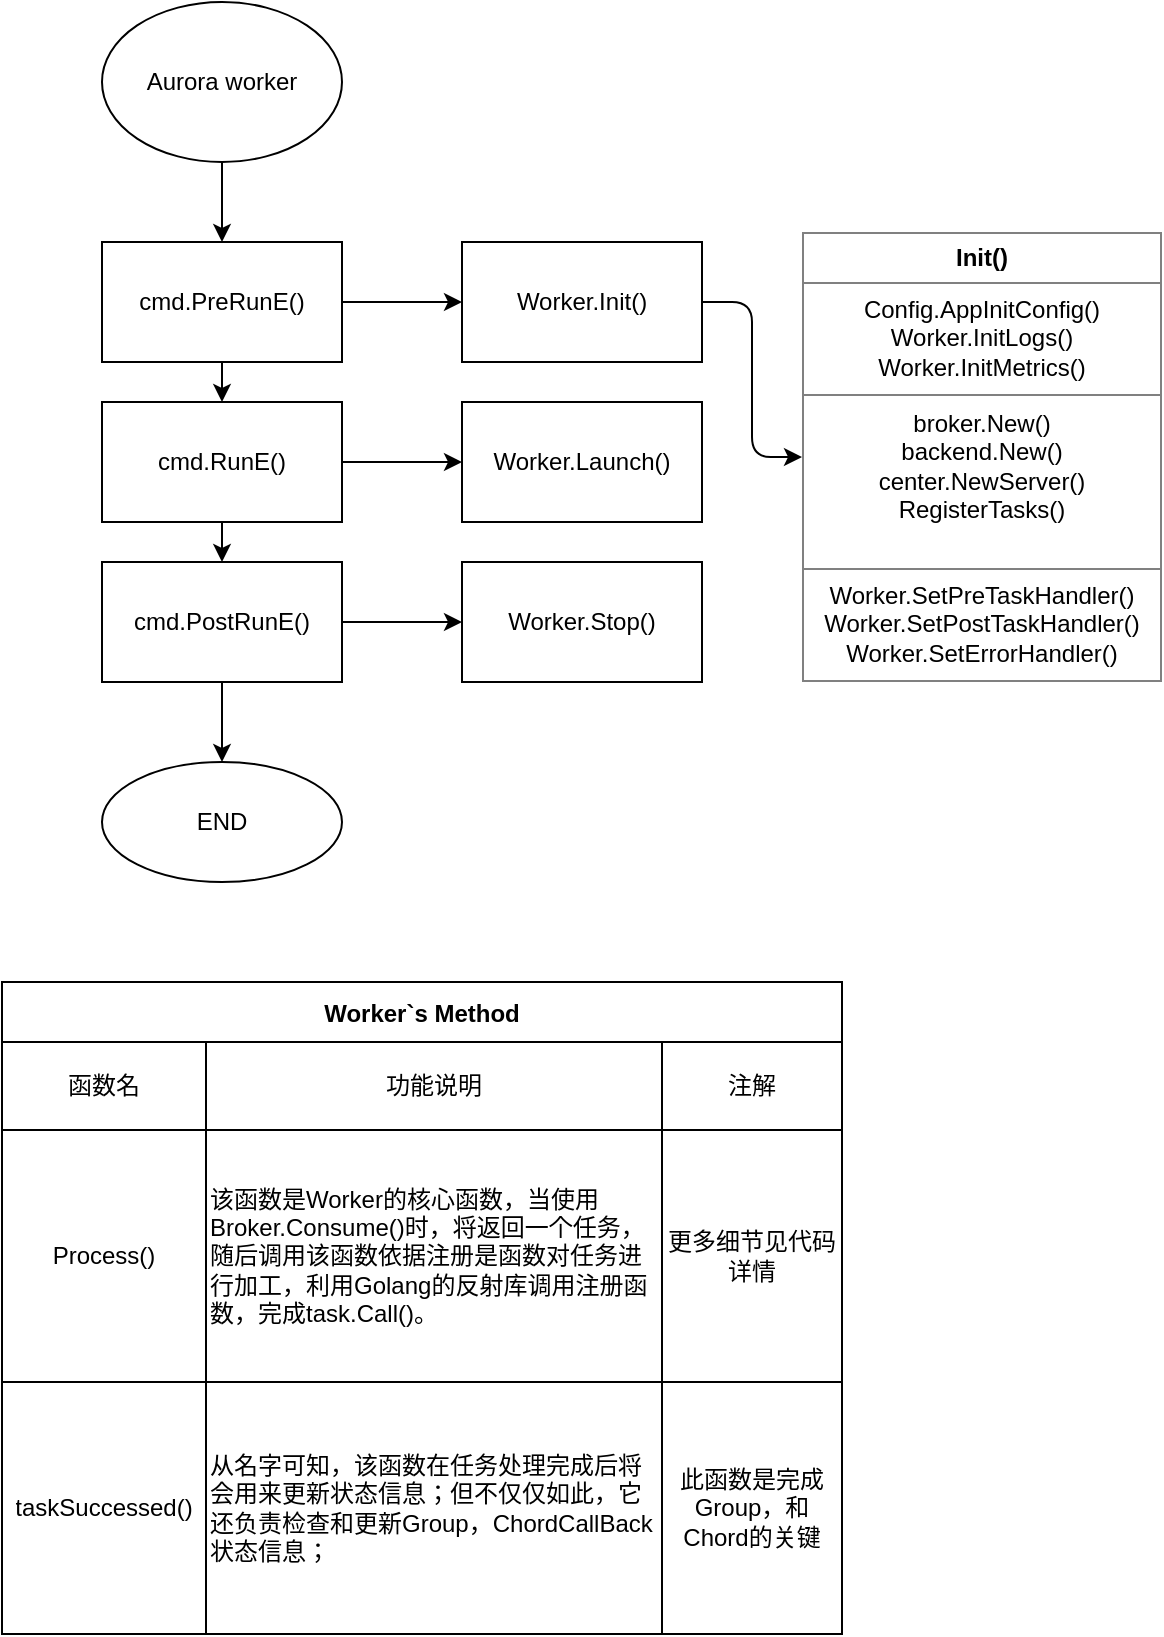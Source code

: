 <mxfile>
    <diagram id="7nImXIzYFrGsrwiCi6-o" name="第 1 页">
        <mxGraphModel dx="543" dy="679" grid="1" gridSize="10" guides="1" tooltips="1" connect="1" arrows="1" fold="1" page="1" pageScale="1" pageWidth="827" pageHeight="1169" math="0" shadow="0">
            <root>
                <mxCell id="0"/>
                <mxCell id="1" parent="0"/>
                <mxCell id="8" style="edgeStyle=none;html=1;exitX=0.5;exitY=1;exitDx=0;exitDy=0;entryX=0.5;entryY=0;entryDx=0;entryDy=0;" edge="1" parent="1" source="3" target="7">
                    <mxGeometry relative="1" as="geometry"/>
                </mxCell>
                <mxCell id="3" value="Aurora worker" style="ellipse;whiteSpace=wrap;html=1;" vertex="1" parent="1">
                    <mxGeometry x="90" y="60" width="120" height="80" as="geometry"/>
                </mxCell>
                <mxCell id="15" style="edgeStyle=none;html=1;exitX=1;exitY=0.5;exitDx=0;exitDy=0;entryX=0;entryY=0.5;entryDx=0;entryDy=0;" edge="1" parent="1" source="7" target="9">
                    <mxGeometry relative="1" as="geometry"/>
                </mxCell>
                <mxCell id="16" style="edgeStyle=none;html=1;exitX=0.5;exitY=1;exitDx=0;exitDy=0;" edge="1" parent="1" source="7" target="11">
                    <mxGeometry relative="1" as="geometry"/>
                </mxCell>
                <mxCell id="7" value="cmd.PreRunE()" style="whiteSpace=wrap;html=1;" vertex="1" parent="1">
                    <mxGeometry x="90" y="180" width="120" height="60" as="geometry"/>
                </mxCell>
                <mxCell id="25" style="edgeStyle=orthogonalEdgeStyle;html=1;exitX=1;exitY=0.5;exitDx=0;exitDy=0;entryX=0;entryY=0.5;entryDx=0;entryDy=0;" edge="1" parent="1" source="9" target="22">
                    <mxGeometry relative="1" as="geometry"/>
                </mxCell>
                <mxCell id="9" value="Worker.Init()" style="whiteSpace=wrap;html=1;" vertex="1" parent="1">
                    <mxGeometry x="270" y="180" width="120" height="60" as="geometry"/>
                </mxCell>
                <mxCell id="17" style="edgeStyle=none;html=1;exitX=1;exitY=0.5;exitDx=0;exitDy=0;entryX=0;entryY=0.5;entryDx=0;entryDy=0;" edge="1" parent="1" source="11" target="13">
                    <mxGeometry relative="1" as="geometry"/>
                </mxCell>
                <mxCell id="18" style="edgeStyle=none;html=1;exitX=0.5;exitY=1;exitDx=0;exitDy=0;" edge="1" parent="1" source="11" target="12">
                    <mxGeometry relative="1" as="geometry"/>
                </mxCell>
                <mxCell id="11" value="cmd.RunE()" style="whiteSpace=wrap;html=1;" vertex="1" parent="1">
                    <mxGeometry x="90" y="260" width="120" height="60" as="geometry"/>
                </mxCell>
                <mxCell id="19" style="edgeStyle=none;html=1;exitX=1;exitY=0.5;exitDx=0;exitDy=0;entryX=0;entryY=0.5;entryDx=0;entryDy=0;" edge="1" parent="1" source="12" target="14">
                    <mxGeometry relative="1" as="geometry"/>
                </mxCell>
                <mxCell id="21" style="edgeStyle=none;html=1;exitX=0.5;exitY=1;exitDx=0;exitDy=0;entryX=0.5;entryY=0;entryDx=0;entryDy=0;" edge="1" parent="1" source="12" target="20">
                    <mxGeometry relative="1" as="geometry"/>
                </mxCell>
                <mxCell id="12" value="cmd.PostRunE()" style="whiteSpace=wrap;html=1;" vertex="1" parent="1">
                    <mxGeometry x="90" y="340" width="120" height="60" as="geometry"/>
                </mxCell>
                <mxCell id="13" value="Worker.Launch()" style="whiteSpace=wrap;html=1;" vertex="1" parent="1">
                    <mxGeometry x="270" y="260" width="120" height="60" as="geometry"/>
                </mxCell>
                <mxCell id="14" value="Worker.Stop()" style="whiteSpace=wrap;html=1;" vertex="1" parent="1">
                    <mxGeometry x="270" y="340" width="120" height="60" as="geometry"/>
                </mxCell>
                <mxCell id="20" value="END" style="ellipse;whiteSpace=wrap;html=1;" vertex="1" parent="1">
                    <mxGeometry x="90" y="440" width="120" height="60" as="geometry"/>
                </mxCell>
                <mxCell id="22" value="&lt;table border=&quot;1&quot; width=&quot;100%&quot; cellpadding=&quot;4&quot; style=&quot;width: 100% ; height: 100% ; border-collapse: collapse&quot;&gt;&lt;tbody&gt;&lt;tr&gt;&lt;th align=&quot;center&quot;&gt;Init()&lt;/th&gt;&lt;/tr&gt;&lt;tr&gt;&lt;td align=&quot;center&quot;&gt;Config.AppInitConfig()&lt;br&gt;Worker.InitLogs()&lt;br&gt;Worker.InitMetrics()&lt;br&gt;&lt;/td&gt;&lt;/tr&gt;&lt;tr&gt;&lt;td align=&quot;center&quot;&gt;broker.New()&lt;br&gt;backend.New()&lt;br&gt;center.NewServer()&lt;br&gt;RegisterTasks()&lt;br&gt;&lt;br&gt;&lt;/td&gt;&lt;/tr&gt;&lt;tr&gt;&lt;td style=&quot;text-align: center&quot;&gt;Worker.SetPreTaskHandler()&lt;br&gt;Worker.SetPostTaskHandler()&lt;br&gt;Worker.SetErrorHandler()&lt;/td&gt;&lt;/tr&gt;&lt;/tbody&gt;&lt;/table&gt;" style="text;html=1;strokeColor=none;fillColor=none;overflow=fill;" vertex="1" parent="1">
                    <mxGeometry x="440" y="175" width="180" height="225" as="geometry"/>
                </mxCell>
                <mxCell id="41" value="Worker`s Method" style="shape=table;startSize=30;container=1;collapsible=0;childLayout=tableLayout;fontStyle=1;align=center;pointerEvents=1;" vertex="1" parent="1">
                    <mxGeometry x="40" y="550" width="420" height="326" as="geometry"/>
                </mxCell>
                <mxCell id="42" value="" style="shape=partialRectangle;html=1;whiteSpace=wrap;collapsible=0;dropTarget=0;pointerEvents=0;fillColor=none;top=0;left=0;bottom=0;right=0;points=[[0,0.5],[1,0.5]];portConstraint=eastwest;" vertex="1" parent="41">
                    <mxGeometry y="30" width="420" height="44" as="geometry"/>
                </mxCell>
                <mxCell id="43" value="函数名" style="shape=partialRectangle;html=1;whiteSpace=wrap;connectable=0;fillColor=none;top=0;left=0;bottom=0;right=0;overflow=hidden;pointerEvents=1;" vertex="1" parent="42">
                    <mxGeometry width="102" height="44" as="geometry">
                        <mxRectangle width="102" height="44" as="alternateBounds"/>
                    </mxGeometry>
                </mxCell>
                <mxCell id="44" value="功能说明" style="shape=partialRectangle;html=1;whiteSpace=wrap;connectable=0;fillColor=none;top=0;left=0;bottom=0;right=0;overflow=hidden;pointerEvents=1;" vertex="1" parent="42">
                    <mxGeometry x="102" width="228" height="44" as="geometry">
                        <mxRectangle width="228" height="44" as="alternateBounds"/>
                    </mxGeometry>
                </mxCell>
                <mxCell id="45" value="注解" style="shape=partialRectangle;html=1;whiteSpace=wrap;connectable=0;fillColor=none;top=0;left=0;bottom=0;right=0;overflow=hidden;pointerEvents=1;" vertex="1" parent="42">
                    <mxGeometry x="330" width="90" height="44" as="geometry">
                        <mxRectangle width="90" height="44" as="alternateBounds"/>
                    </mxGeometry>
                </mxCell>
                <mxCell id="46" value="" style="shape=partialRectangle;html=1;whiteSpace=wrap;collapsible=0;dropTarget=0;pointerEvents=0;fillColor=none;top=0;left=0;bottom=0;right=0;points=[[0,0.5],[1,0.5]];portConstraint=eastwest;horizontal=0;" vertex="1" parent="41">
                    <mxGeometry y="74" width="420" height="126" as="geometry"/>
                </mxCell>
                <mxCell id="47" value="Process()" style="shape=partialRectangle;html=1;whiteSpace=wrap;connectable=0;fillColor=none;top=0;left=0;bottom=0;right=0;overflow=hidden;pointerEvents=1;" vertex="1" parent="46">
                    <mxGeometry width="102" height="126" as="geometry">
                        <mxRectangle width="102" height="126" as="alternateBounds"/>
                    </mxGeometry>
                </mxCell>
                <mxCell id="48" value="该函数是Worker的核心函数，当使用Broker.Consume()时，将返回一个任务，随后调用该函数依据注册是函数对任务进行加工，利用Golang的反射库调用注册函数，完成task.Call()。" style="shape=partialRectangle;html=1;whiteSpace=wrap;connectable=0;fillColor=none;top=0;left=0;bottom=0;right=0;overflow=hidden;pointerEvents=1;align=left;horizontal=1;verticalAlign=middle;labelPosition=center;verticalLabelPosition=middle;" vertex="1" parent="46">
                    <mxGeometry x="102" width="228" height="126" as="geometry">
                        <mxRectangle width="228" height="126" as="alternateBounds"/>
                    </mxGeometry>
                </mxCell>
                <mxCell id="49" value="更多细节见代码详情" style="shape=partialRectangle;html=1;whiteSpace=wrap;connectable=0;fillColor=none;top=0;left=0;bottom=0;right=0;overflow=hidden;pointerEvents=1;" vertex="1" parent="46">
                    <mxGeometry x="330" width="90" height="126" as="geometry">
                        <mxRectangle width="90" height="126" as="alternateBounds"/>
                    </mxGeometry>
                </mxCell>
                <mxCell id="70" style="shape=partialRectangle;html=1;whiteSpace=wrap;collapsible=0;dropTarget=0;pointerEvents=0;fillColor=none;top=0;left=0;bottom=0;right=0;points=[[0,0.5],[1,0.5]];portConstraint=eastwest;" vertex="1" parent="41">
                    <mxGeometry y="200" width="420" height="126" as="geometry"/>
                </mxCell>
                <mxCell id="71" value="taskSuccessed()" style="shape=partialRectangle;html=1;whiteSpace=wrap;connectable=0;fillColor=none;top=0;left=0;bottom=0;right=0;overflow=hidden;pointerEvents=1;" vertex="1" parent="70">
                    <mxGeometry width="102" height="126" as="geometry">
                        <mxRectangle width="102" height="126" as="alternateBounds"/>
                    </mxGeometry>
                </mxCell>
                <mxCell id="72" value="从名字可知，该函数在任务处理完成后将会用来更新状态信息；但不仅仅如此，它还负责检查和更新Group，ChordCallBack状态信息；" style="shape=partialRectangle;html=1;whiteSpace=wrap;connectable=0;fillColor=none;top=0;left=0;bottom=0;right=0;overflow=hidden;pointerEvents=1;align=left;" vertex="1" parent="70">
                    <mxGeometry x="102" width="228" height="126" as="geometry">
                        <mxRectangle width="228" height="126" as="alternateBounds"/>
                    </mxGeometry>
                </mxCell>
                <mxCell id="73" value="此函数是完成Group，和Chord的关键" style="shape=partialRectangle;html=1;whiteSpace=wrap;connectable=0;fillColor=none;top=0;left=0;bottom=0;right=0;overflow=hidden;pointerEvents=1;" vertex="1" parent="70">
                    <mxGeometry x="330" width="90" height="126" as="geometry">
                        <mxRectangle width="90" height="126" as="alternateBounds"/>
                    </mxGeometry>
                </mxCell>
            </root>
        </mxGraphModel>
    </diagram>
</mxfile>
